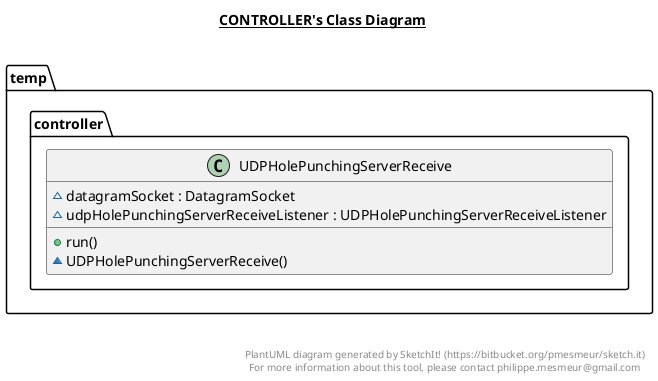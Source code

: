 @startuml

title __CONTROLLER's Class Diagram__\n

  namespace temp {
    namespace controller {
      class temp.controller.UDPHolePunchingServerReceive {
          ~ datagramSocket : DatagramSocket
          ~ udpHolePunchingServerReceiveListener : UDPHolePunchingServerReceiveListener
          + run()
          ~ UDPHolePunchingServerReceive()
      }
    }
  }
  



right footer


PlantUML diagram generated by SketchIt! (https://bitbucket.org/pmesmeur/sketch.it)
For more information about this tool, please contact philippe.mesmeur@gmail.com
endfooter

@enduml
